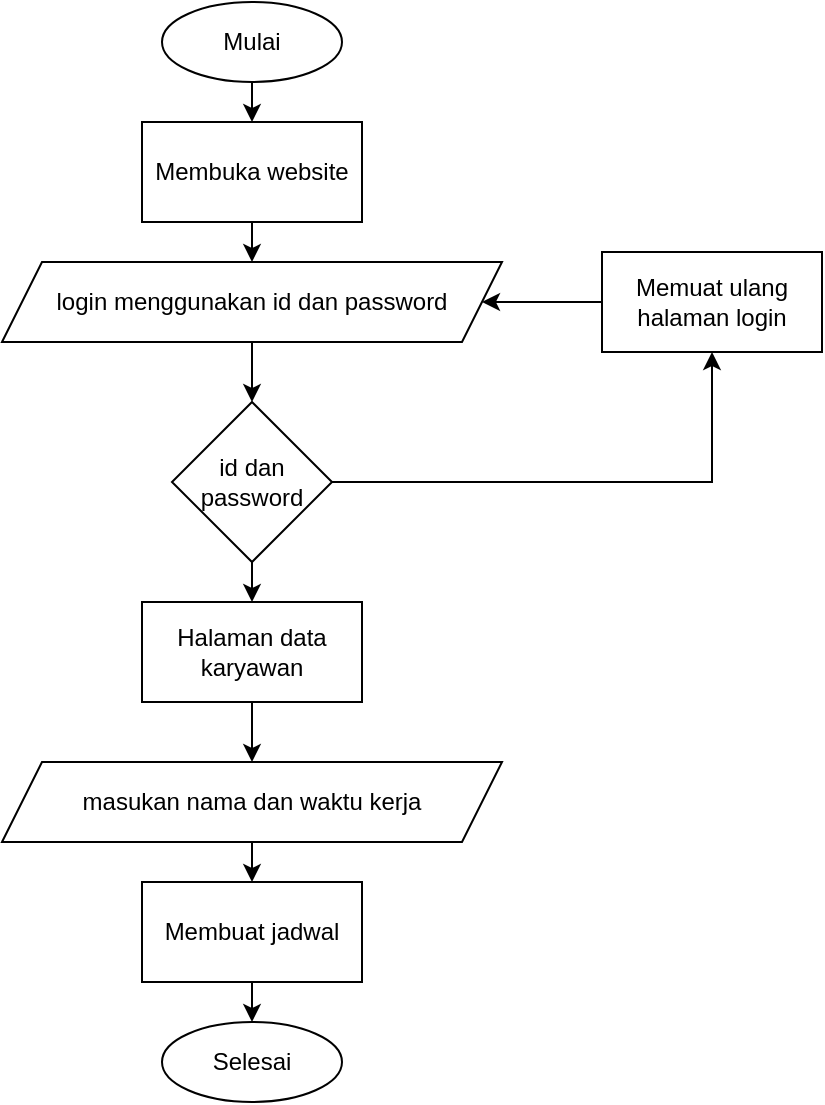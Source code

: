 <mxfile version="24.8.6">
  <diagram name="Page-1" id="_meB9-nLkYBqK3dcO6xU">
    <mxGraphModel dx="794" dy="414" grid="1" gridSize="10" guides="1" tooltips="1" connect="1" arrows="1" fold="1" page="1" pageScale="1" pageWidth="850" pageHeight="1100" math="0" shadow="0">
      <root>
        <mxCell id="0" />
        <mxCell id="1" parent="0" />
        <mxCell id="gEaedENufTtvG54QmVz3-29" style="edgeStyle=none;rounded=0;orthogonalLoop=1;jettySize=auto;html=1;exitX=0.5;exitY=1;exitDx=0;exitDy=0;entryX=0.5;entryY=0;entryDx=0;entryDy=0;" edge="1" parent="1" source="gEaedENufTtvG54QmVz3-19" target="gEaedENufTtvG54QmVz3-20">
          <mxGeometry relative="1" as="geometry" />
        </mxCell>
        <mxCell id="gEaedENufTtvG54QmVz3-19" value="Mulai" style="ellipse;whiteSpace=wrap;html=1;" vertex="1" parent="1">
          <mxGeometry x="290" y="120" width="90" height="40" as="geometry" />
        </mxCell>
        <mxCell id="gEaedENufTtvG54QmVz3-30" style="edgeStyle=none;rounded=0;orthogonalLoop=1;jettySize=auto;html=1;exitX=0.5;exitY=1;exitDx=0;exitDy=0;entryX=0.5;entryY=0;entryDx=0;entryDy=0;" edge="1" parent="1" source="gEaedENufTtvG54QmVz3-20" target="gEaedENufTtvG54QmVz3-21">
          <mxGeometry relative="1" as="geometry" />
        </mxCell>
        <mxCell id="gEaedENufTtvG54QmVz3-20" value="Membuka website" style="rounded=0;whiteSpace=wrap;html=1;" vertex="1" parent="1">
          <mxGeometry x="280" y="180" width="110" height="50" as="geometry" />
        </mxCell>
        <mxCell id="gEaedENufTtvG54QmVz3-31" style="edgeStyle=none;rounded=0;orthogonalLoop=1;jettySize=auto;html=1;exitX=0.5;exitY=1;exitDx=0;exitDy=0;entryX=0.5;entryY=0;entryDx=0;entryDy=0;" edge="1" parent="1" source="gEaedENufTtvG54QmVz3-21" target="gEaedENufTtvG54QmVz3-23">
          <mxGeometry relative="1" as="geometry" />
        </mxCell>
        <mxCell id="gEaedENufTtvG54QmVz3-21" value="login menggunakan id dan password" style="shape=parallelogram;perimeter=parallelogramPerimeter;whiteSpace=wrap;html=1;fixedSize=1;" vertex="1" parent="1">
          <mxGeometry x="210" y="250" width="250" height="40" as="geometry" />
        </mxCell>
        <mxCell id="gEaedENufTtvG54QmVz3-36" style="edgeStyle=none;rounded=0;orthogonalLoop=1;jettySize=auto;html=1;exitX=0;exitY=0.5;exitDx=0;exitDy=0;entryX=1;entryY=0.5;entryDx=0;entryDy=0;" edge="1" parent="1" source="gEaedENufTtvG54QmVz3-22" target="gEaedENufTtvG54QmVz3-21">
          <mxGeometry relative="1" as="geometry" />
        </mxCell>
        <mxCell id="gEaedENufTtvG54QmVz3-22" value="Memuat ulang halaman login" style="rounded=0;whiteSpace=wrap;html=1;" vertex="1" parent="1">
          <mxGeometry x="510" y="245" width="110" height="50" as="geometry" />
        </mxCell>
        <mxCell id="gEaedENufTtvG54QmVz3-32" style="edgeStyle=none;rounded=0;orthogonalLoop=1;jettySize=auto;html=1;exitX=0.5;exitY=1;exitDx=0;exitDy=0;entryX=0.5;entryY=0;entryDx=0;entryDy=0;" edge="1" parent="1" source="gEaedENufTtvG54QmVz3-23" target="gEaedENufTtvG54QmVz3-25">
          <mxGeometry relative="1" as="geometry" />
        </mxCell>
        <mxCell id="gEaedENufTtvG54QmVz3-37" style="edgeStyle=orthogonalEdgeStyle;rounded=0;orthogonalLoop=1;jettySize=auto;html=1;exitX=1;exitY=0.5;exitDx=0;exitDy=0;entryX=0.5;entryY=1;entryDx=0;entryDy=0;" edge="1" parent="1" source="gEaedENufTtvG54QmVz3-23" target="gEaedENufTtvG54QmVz3-22">
          <mxGeometry relative="1" as="geometry" />
        </mxCell>
        <mxCell id="gEaedENufTtvG54QmVz3-23" value="id dan password" style="rhombus;whiteSpace=wrap;html=1;" vertex="1" parent="1">
          <mxGeometry x="295" y="320" width="80" height="80" as="geometry" />
        </mxCell>
        <mxCell id="gEaedENufTtvG54QmVz3-33" style="edgeStyle=none;rounded=0;orthogonalLoop=1;jettySize=auto;html=1;exitX=0.5;exitY=1;exitDx=0;exitDy=0;entryX=0.5;entryY=0;entryDx=0;entryDy=0;" edge="1" parent="1" source="gEaedENufTtvG54QmVz3-25" target="gEaedENufTtvG54QmVz3-26">
          <mxGeometry relative="1" as="geometry" />
        </mxCell>
        <mxCell id="gEaedENufTtvG54QmVz3-25" value="Halaman data karyawan" style="rounded=0;whiteSpace=wrap;html=1;" vertex="1" parent="1">
          <mxGeometry x="280" y="420" width="110" height="50" as="geometry" />
        </mxCell>
        <mxCell id="gEaedENufTtvG54QmVz3-34" style="edgeStyle=none;rounded=0;orthogonalLoop=1;jettySize=auto;html=1;exitX=0.5;exitY=1;exitDx=0;exitDy=0;entryX=0.5;entryY=0;entryDx=0;entryDy=0;" edge="1" parent="1" source="gEaedENufTtvG54QmVz3-26" target="gEaedENufTtvG54QmVz3-27">
          <mxGeometry relative="1" as="geometry" />
        </mxCell>
        <mxCell id="gEaedENufTtvG54QmVz3-26" value="masukan nama dan waktu kerja" style="shape=parallelogram;perimeter=parallelogramPerimeter;whiteSpace=wrap;html=1;fixedSize=1;" vertex="1" parent="1">
          <mxGeometry x="210" y="500" width="250" height="40" as="geometry" />
        </mxCell>
        <mxCell id="gEaedENufTtvG54QmVz3-35" style="edgeStyle=none;rounded=0;orthogonalLoop=1;jettySize=auto;html=1;exitX=0.5;exitY=1;exitDx=0;exitDy=0;entryX=0.5;entryY=0;entryDx=0;entryDy=0;" edge="1" parent="1" source="gEaedENufTtvG54QmVz3-27" target="gEaedENufTtvG54QmVz3-28">
          <mxGeometry relative="1" as="geometry" />
        </mxCell>
        <mxCell id="gEaedENufTtvG54QmVz3-27" value="Membuat jadwal" style="rounded=0;whiteSpace=wrap;html=1;" vertex="1" parent="1">
          <mxGeometry x="280" y="560" width="110" height="50" as="geometry" />
        </mxCell>
        <mxCell id="gEaedENufTtvG54QmVz3-28" value="Selesai" style="ellipse;whiteSpace=wrap;html=1;" vertex="1" parent="1">
          <mxGeometry x="290" y="630" width="90" height="40" as="geometry" />
        </mxCell>
      </root>
    </mxGraphModel>
  </diagram>
</mxfile>
